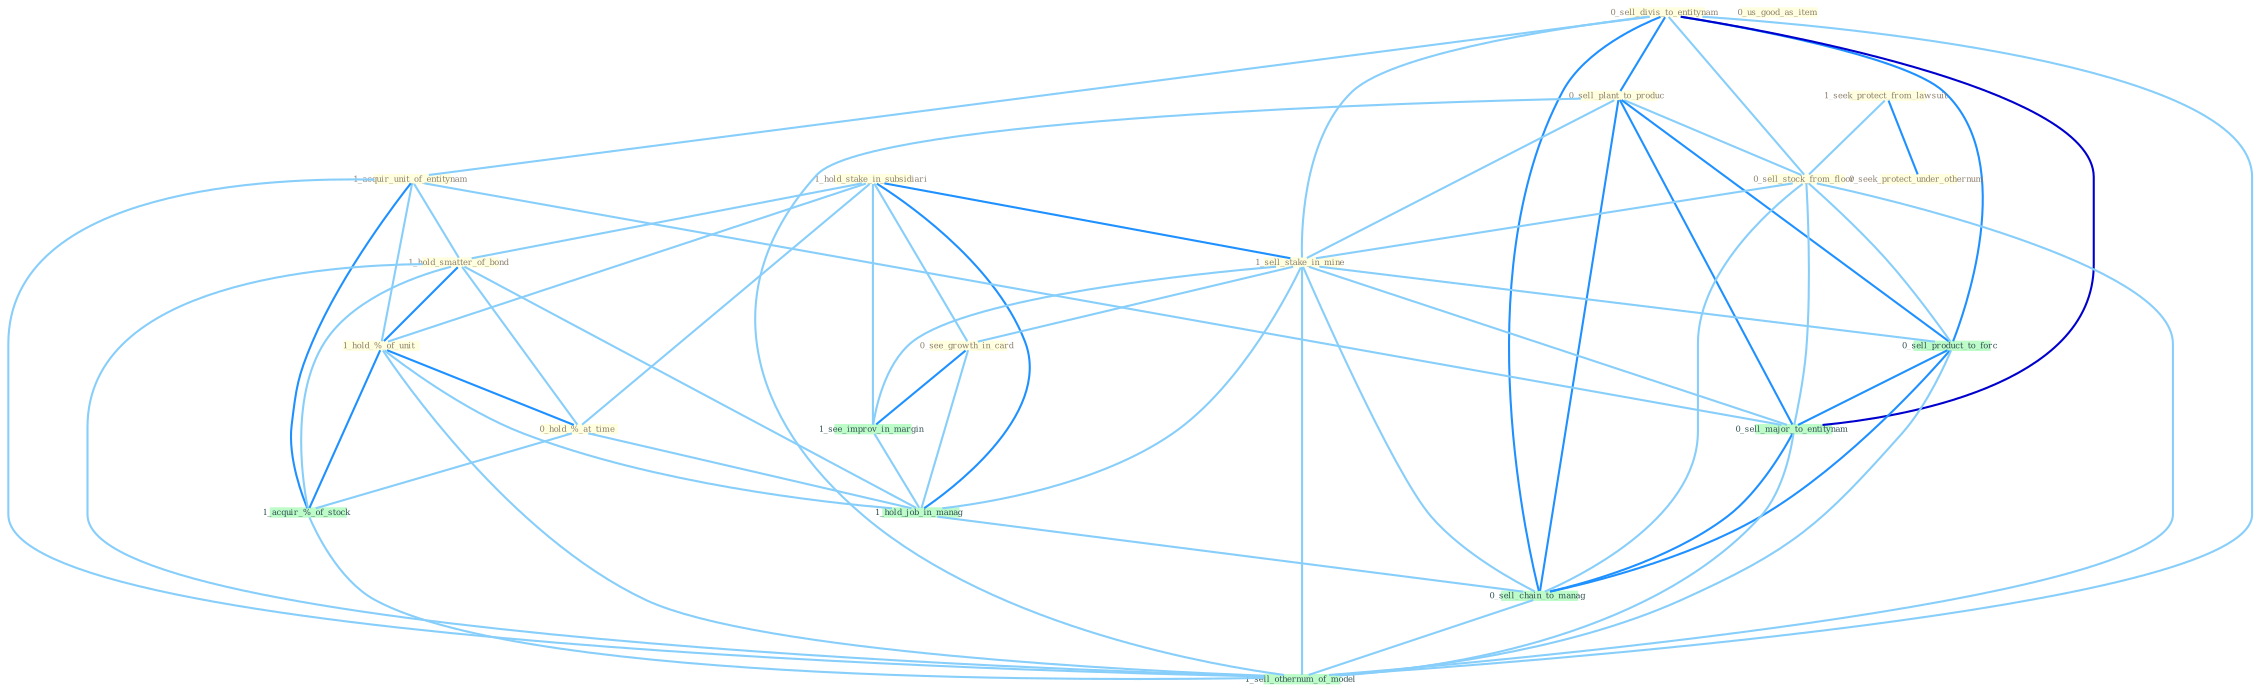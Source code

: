 Graph G{ 
    node
    [shape=polygon,style=filled,width=.5,height=.06,color="#BDFCC9",fixedsize=true,fontsize=4,
    fontcolor="#2f4f4f"];
    {node
    [color="#ffffe0", fontcolor="#8b7d6b"] "1_hold_stake_in_subsidiari " "0_sell_divis_to_entitynam " "0_sell_plant_to_produc " "1_seek_protect_from_lawsuit " "1_acquir_unit_of_entitynam " "0_sell_stock_from_floor " "1_hold_smatter_of_bond " "1_hold_%_of_unit " "0_seek_protect_under_othernum " "0_hold_%_at_time " "1_sell_stake_in_mine " "0_see_growth_in_card " "0_us_good_as_item "}
{node [color="#fff0f5", fontcolor="#b22222"]}
edge [color="#B0E2FF"];

	"1_hold_stake_in_subsidiari " -- "1_hold_smatter_of_bond " [w="1", color="#87cefa" ];
	"1_hold_stake_in_subsidiari " -- "1_hold_%_of_unit " [w="1", color="#87cefa" ];
	"1_hold_stake_in_subsidiari " -- "0_hold_%_at_time " [w="1", color="#87cefa" ];
	"1_hold_stake_in_subsidiari " -- "1_sell_stake_in_mine " [w="2", color="#1e90ff" , len=0.8];
	"1_hold_stake_in_subsidiari " -- "0_see_growth_in_card " [w="1", color="#87cefa" ];
	"1_hold_stake_in_subsidiari " -- "1_see_improv_in_margin " [w="1", color="#87cefa" ];
	"1_hold_stake_in_subsidiari " -- "1_hold_job_in_manag " [w="2", color="#1e90ff" , len=0.8];
	"0_sell_divis_to_entitynam " -- "0_sell_plant_to_produc " [w="2", color="#1e90ff" , len=0.8];
	"0_sell_divis_to_entitynam " -- "1_acquir_unit_of_entitynam " [w="1", color="#87cefa" ];
	"0_sell_divis_to_entitynam " -- "0_sell_stock_from_floor " [w="1", color="#87cefa" ];
	"0_sell_divis_to_entitynam " -- "1_sell_stake_in_mine " [w="1", color="#87cefa" ];
	"0_sell_divis_to_entitynam " -- "0_sell_product_to_forc " [w="2", color="#1e90ff" , len=0.8];
	"0_sell_divis_to_entitynam " -- "0_sell_major_to_entitynam " [w="3", color="#0000cd" , len=0.6];
	"0_sell_divis_to_entitynam " -- "0_sell_chain_to_manag " [w="2", color="#1e90ff" , len=0.8];
	"0_sell_divis_to_entitynam " -- "1_sell_othernum_of_model " [w="1", color="#87cefa" ];
	"0_sell_plant_to_produc " -- "0_sell_stock_from_floor " [w="1", color="#87cefa" ];
	"0_sell_plant_to_produc " -- "1_sell_stake_in_mine " [w="1", color="#87cefa" ];
	"0_sell_plant_to_produc " -- "0_sell_product_to_forc " [w="2", color="#1e90ff" , len=0.8];
	"0_sell_plant_to_produc " -- "0_sell_major_to_entitynam " [w="2", color="#1e90ff" , len=0.8];
	"0_sell_plant_to_produc " -- "0_sell_chain_to_manag " [w="2", color="#1e90ff" , len=0.8];
	"0_sell_plant_to_produc " -- "1_sell_othernum_of_model " [w="1", color="#87cefa" ];
	"1_seek_protect_from_lawsuit " -- "0_sell_stock_from_floor " [w="1", color="#87cefa" ];
	"1_seek_protect_from_lawsuit " -- "0_seek_protect_under_othernum " [w="2", color="#1e90ff" , len=0.8];
	"1_acquir_unit_of_entitynam " -- "1_hold_smatter_of_bond " [w="1", color="#87cefa" ];
	"1_acquir_unit_of_entitynam " -- "1_hold_%_of_unit " [w="1", color="#87cefa" ];
	"1_acquir_unit_of_entitynam " -- "1_acquir_%_of_stock " [w="2", color="#1e90ff" , len=0.8];
	"1_acquir_unit_of_entitynam " -- "0_sell_major_to_entitynam " [w="1", color="#87cefa" ];
	"1_acquir_unit_of_entitynam " -- "1_sell_othernum_of_model " [w="1", color="#87cefa" ];
	"0_sell_stock_from_floor " -- "1_sell_stake_in_mine " [w="1", color="#87cefa" ];
	"0_sell_stock_from_floor " -- "0_sell_product_to_forc " [w="1", color="#87cefa" ];
	"0_sell_stock_from_floor " -- "0_sell_major_to_entitynam " [w="1", color="#87cefa" ];
	"0_sell_stock_from_floor " -- "0_sell_chain_to_manag " [w="1", color="#87cefa" ];
	"0_sell_stock_from_floor " -- "1_sell_othernum_of_model " [w="1", color="#87cefa" ];
	"1_hold_smatter_of_bond " -- "1_hold_%_of_unit " [w="2", color="#1e90ff" , len=0.8];
	"1_hold_smatter_of_bond " -- "0_hold_%_at_time " [w="1", color="#87cefa" ];
	"1_hold_smatter_of_bond " -- "1_acquir_%_of_stock " [w="1", color="#87cefa" ];
	"1_hold_smatter_of_bond " -- "1_hold_job_in_manag " [w="1", color="#87cefa" ];
	"1_hold_smatter_of_bond " -- "1_sell_othernum_of_model " [w="1", color="#87cefa" ];
	"1_hold_%_of_unit " -- "0_hold_%_at_time " [w="2", color="#1e90ff" , len=0.8];
	"1_hold_%_of_unit " -- "1_acquir_%_of_stock " [w="2", color="#1e90ff" , len=0.8];
	"1_hold_%_of_unit " -- "1_hold_job_in_manag " [w="1", color="#87cefa" ];
	"1_hold_%_of_unit " -- "1_sell_othernum_of_model " [w="1", color="#87cefa" ];
	"0_hold_%_at_time " -- "1_acquir_%_of_stock " [w="1", color="#87cefa" ];
	"0_hold_%_at_time " -- "1_hold_job_in_manag " [w="1", color="#87cefa" ];
	"1_sell_stake_in_mine " -- "0_see_growth_in_card " [w="1", color="#87cefa" ];
	"1_sell_stake_in_mine " -- "1_see_improv_in_margin " [w="1", color="#87cefa" ];
	"1_sell_stake_in_mine " -- "1_hold_job_in_manag " [w="1", color="#87cefa" ];
	"1_sell_stake_in_mine " -- "0_sell_product_to_forc " [w="1", color="#87cefa" ];
	"1_sell_stake_in_mine " -- "0_sell_major_to_entitynam " [w="1", color="#87cefa" ];
	"1_sell_stake_in_mine " -- "0_sell_chain_to_manag " [w="1", color="#87cefa" ];
	"1_sell_stake_in_mine " -- "1_sell_othernum_of_model " [w="1", color="#87cefa" ];
	"0_see_growth_in_card " -- "1_see_improv_in_margin " [w="2", color="#1e90ff" , len=0.8];
	"0_see_growth_in_card " -- "1_hold_job_in_manag " [w="1", color="#87cefa" ];
	"1_see_improv_in_margin " -- "1_hold_job_in_manag " [w="1", color="#87cefa" ];
	"1_acquir_%_of_stock " -- "1_sell_othernum_of_model " [w="1", color="#87cefa" ];
	"1_hold_job_in_manag " -- "0_sell_chain_to_manag " [w="1", color="#87cefa" ];
	"0_sell_product_to_forc " -- "0_sell_major_to_entitynam " [w="2", color="#1e90ff" , len=0.8];
	"0_sell_product_to_forc " -- "0_sell_chain_to_manag " [w="2", color="#1e90ff" , len=0.8];
	"0_sell_product_to_forc " -- "1_sell_othernum_of_model " [w="1", color="#87cefa" ];
	"0_sell_major_to_entitynam " -- "0_sell_chain_to_manag " [w="2", color="#1e90ff" , len=0.8];
	"0_sell_major_to_entitynam " -- "1_sell_othernum_of_model " [w="1", color="#87cefa" ];
	"0_sell_chain_to_manag " -- "1_sell_othernum_of_model " [w="1", color="#87cefa" ];
}